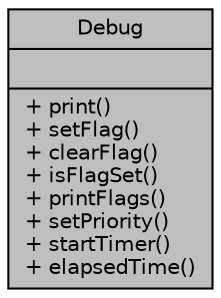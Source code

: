 digraph "Debug"
{
 // LATEX_PDF_SIZE
  edge [fontname="Helvetica",fontsize="10",labelfontname="Helvetica",labelfontsize="10"];
  node [fontname="Helvetica",fontsize="10",shape=record];
  Node1 [label="{Debug\n||+ print()\l+ setFlag()\l+ clearFlag()\l+ isFlagSet()\l+ printFlags()\l+ setPriority()\l+ startTimer()\l+ elapsedTime()\l}",height=0.2,width=0.4,color="black", fillcolor="grey75", style="filled", fontcolor="black",tooltip=" "];
}
